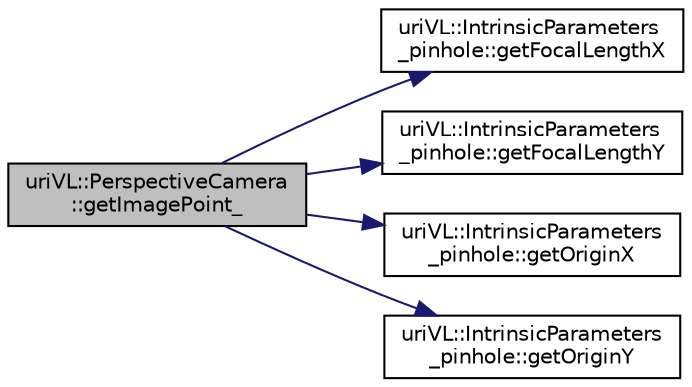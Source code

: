 digraph "uriVL::PerspectiveCamera::getImagePoint_"
{
  edge [fontname="Helvetica",fontsize="10",labelfontname="Helvetica",labelfontsize="10"];
  node [fontname="Helvetica",fontsize="10",shape=record];
  rankdir="LR";
  Node1 [label="uriVL::PerspectiveCamera\l::getImagePoint_",height=0.2,width=0.4,color="black", fillcolor="grey75", style="filled", fontcolor="black"];
  Node1 -> Node2 [color="midnightblue",fontsize="10",style="solid",fontname="Helvetica"];
  Node2 [label="uriVL::IntrinsicParameters\l_pinhole::getFocalLengthX",height=0.2,width=0.4,color="black", fillcolor="white", style="filled",URL="$classuriVL_1_1IntrinsicParameters__pinhole.html#ad4c2e5e8370b54301da7c672ea4156d9",tooltip="Returns the value of the focal length along the x axis (in pixel). "];
  Node1 -> Node3 [color="midnightblue",fontsize="10",style="solid",fontname="Helvetica"];
  Node3 [label="uriVL::IntrinsicParameters\l_pinhole::getFocalLengthY",height=0.2,width=0.4,color="black", fillcolor="white", style="filled",URL="$classuriVL_1_1IntrinsicParameters__pinhole.html#a42e0d1149e834ee8340cc41c3a6c745b",tooltip="Returns the value of the focal length along the y axis (in pixel). "];
  Node1 -> Node4 [color="midnightblue",fontsize="10",style="solid",fontname="Helvetica"];
  Node4 [label="uriVL::IntrinsicParameters\l_pinhole::getOriginX",height=0.2,width=0.4,color="black", fillcolor="white", style="filled",URL="$classuriVL_1_1IntrinsicParameters__pinhole.html#a1f25dfe21badc335ec5a4160b13d04a3"];
  Node1 -> Node5 [color="midnightblue",fontsize="10",style="solid",fontname="Helvetica"];
  Node5 [label="uriVL::IntrinsicParameters\l_pinhole::getOriginY",height=0.2,width=0.4,color="black", fillcolor="white", style="filled",URL="$classuriVL_1_1IntrinsicParameters__pinhole.html#a30490ca8a2afc92d7ecdbbee74b2f933"];
}
